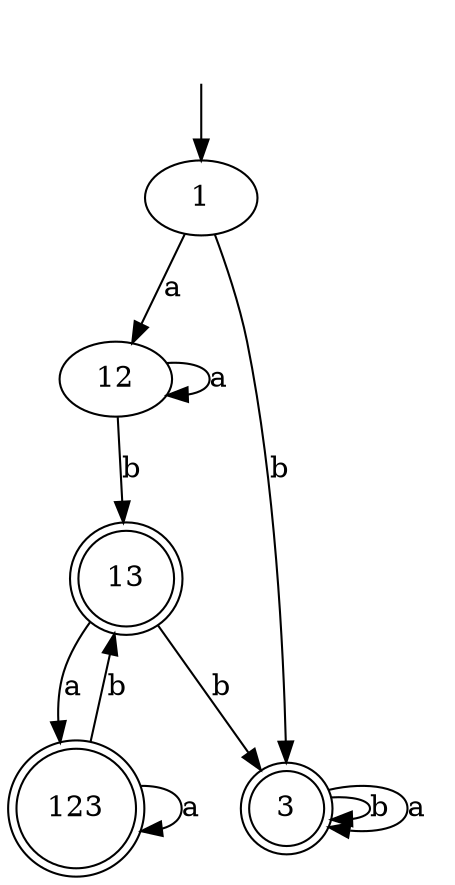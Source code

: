 digraph "deterministic finite state machine" {
	" " [shape=plaintext]
	" " -> 1
	1 -> 12 [label=a]
	123 [shape=doublecircle]
	13 -> 123 [label=a]
	12 -> 12 [label=a]
	13 [shape=doublecircle]
	12 -> 13 [label=b]
	3 [shape=doublecircle]
	13 -> 3 [label=b]
	13 [shape=doublecircle]
	123 -> 13 [label=b]
	3 [shape=doublecircle]
	1 -> 3 [label=b]
	3 [shape=doublecircle]
	3 -> 3 [label=b]
	123 [shape=doublecircle]
	123 -> 123 [label=a]
	3 [shape=doublecircle]
	3 -> 3 [label=a]
}
